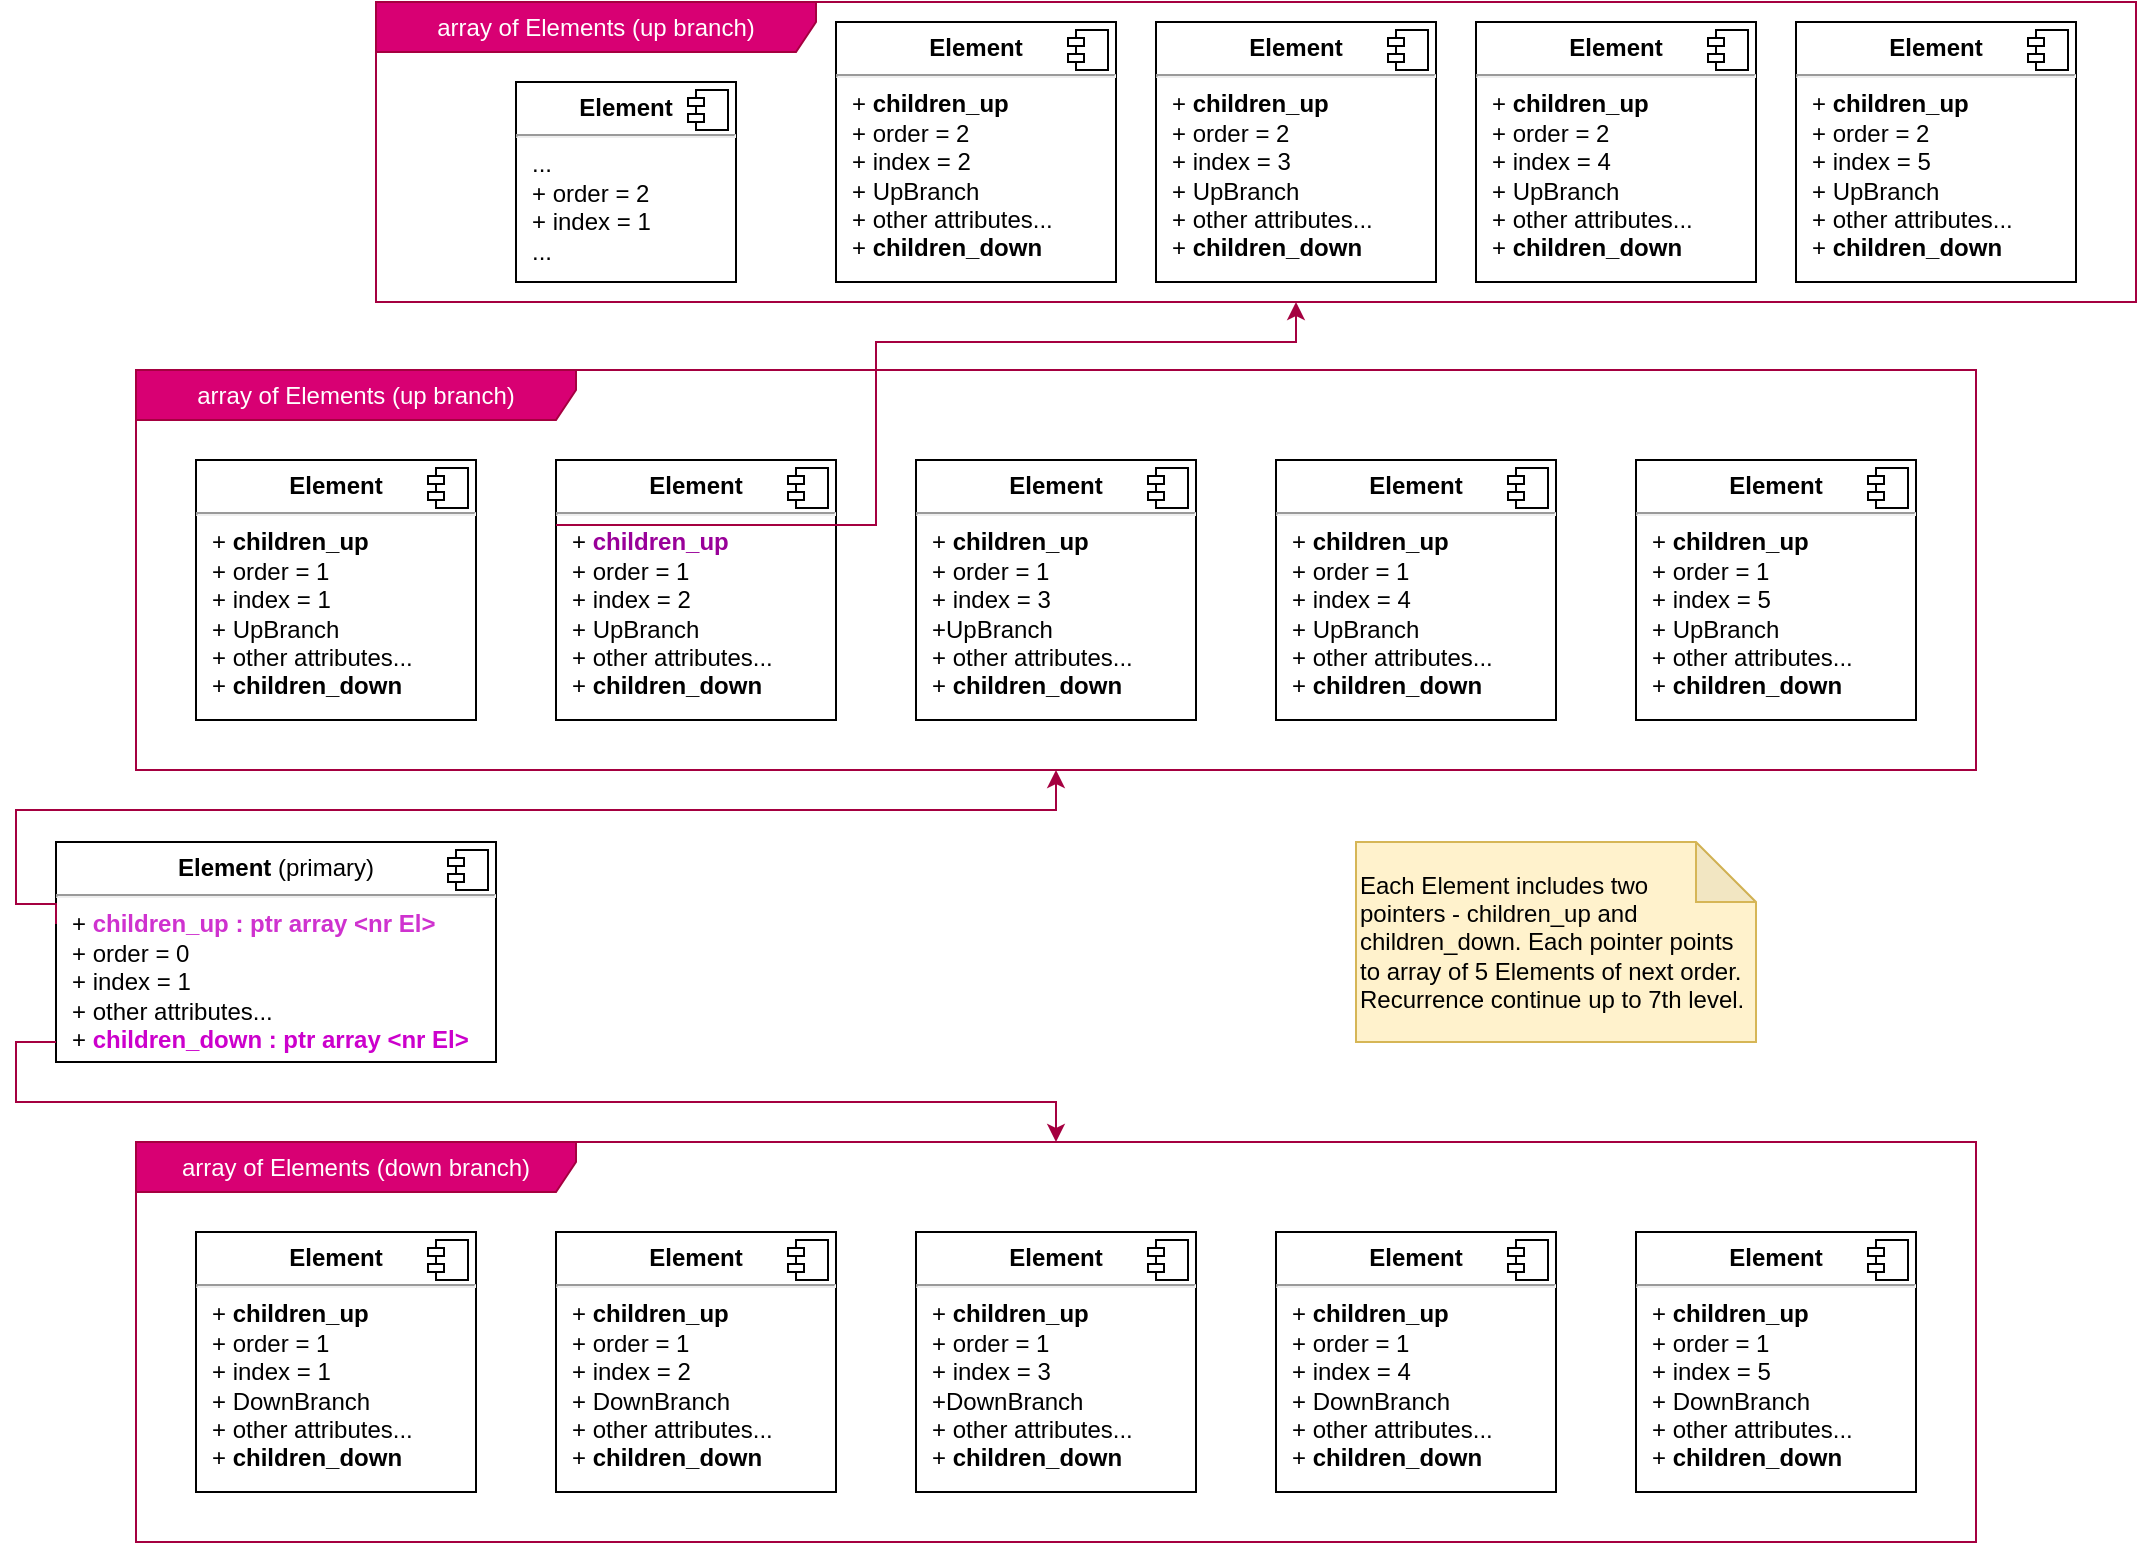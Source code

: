 <mxfile version="22.1.16" type="device">
  <diagram name="Page-1" id="CIXBORyDWbaOjrX8xBr2">
    <mxGraphModel dx="1364" dy="843" grid="1" gridSize="10" guides="1" tooltips="1" connect="1" arrows="1" fold="1" page="1" pageScale="1" pageWidth="1169" pageHeight="827" background="none" math="0" shadow="0">
      <root>
        <mxCell id="0" />
        <mxCell id="1" parent="0" />
        <mxCell id="R3KGfR47Vl5QDTr6S6DE-4" value="&lt;p style=&quot;margin:0px;margin-top:6px;text-align:center;&quot;&gt;&lt;b&gt;Element &lt;/b&gt;(primary)&lt;/p&gt;&lt;hr&gt;&lt;p style=&quot;margin:0px;margin-left:8px;&quot;&gt;+ &lt;b&gt;&lt;font color=&quot;#cf32cf&quot;&gt;children_up : ptr array &amp;lt;nr El&amp;gt;&lt;/font&gt;&lt;/b&gt;&lt;/p&gt;&lt;p style=&quot;margin:0px;margin-left:8px;&quot;&gt;+ order = 0&lt;/p&gt;&lt;p style=&quot;margin:0px;margin-left:8px;&quot;&gt;+ index = 1&lt;/p&gt;&lt;p style=&quot;margin:0px;margin-left:8px;&quot;&gt;+ other attributes...&lt;br&gt;+&amp;nbsp;&lt;b&gt;&lt;font color=&quot;#cc00cc&quot;&gt;children_down : ptr array &amp;lt;nr El&amp;gt;&lt;/font&gt;&lt;/b&gt;&lt;/p&gt;" style="align=left;overflow=fill;html=1;dropTarget=0;whiteSpace=wrap;" vertex="1" parent="1">
          <mxGeometry x="70" y="450" width="220" height="110" as="geometry" />
        </mxCell>
        <mxCell id="R3KGfR47Vl5QDTr6S6DE-5" value="" style="shape=component;jettyWidth=8;jettyHeight=4;" vertex="1" parent="R3KGfR47Vl5QDTr6S6DE-4">
          <mxGeometry x="1" width="20" height="20" relative="1" as="geometry">
            <mxPoint x="-24" y="4" as="offset" />
          </mxGeometry>
        </mxCell>
        <mxCell id="R3KGfR47Vl5QDTr6S6DE-8" value="&lt;p style=&quot;margin:0px;margin-top:6px;text-align:center;&quot;&gt;&lt;b&gt;Element&lt;/b&gt;&lt;/p&gt;&lt;hr&gt;&lt;p style=&quot;margin:0px;margin-left:8px;&quot;&gt;+ &lt;b&gt;children_up&lt;/b&gt;&lt;/p&gt;&lt;p style=&quot;margin:0px;margin-left:8px;&quot;&gt;+ order = 1&lt;/p&gt;&lt;p style=&quot;margin:0px;margin-left:8px;&quot;&gt;+ index = 1&lt;/p&gt;&lt;p style=&quot;margin:0px;margin-left:8px;&quot;&gt;+ UpBranch&lt;/p&gt;&lt;p style=&quot;margin:0px;margin-left:8px;&quot;&gt;+ other attributes...&lt;br&gt;+&amp;nbsp;&lt;b&gt;children_down&lt;/b&gt;&lt;/p&gt;" style="align=left;overflow=fill;html=1;dropTarget=0;whiteSpace=wrap;" vertex="1" parent="1">
          <mxGeometry x="140" y="259" width="140" height="130" as="geometry" />
        </mxCell>
        <mxCell id="R3KGfR47Vl5QDTr6S6DE-9" value="" style="shape=component;jettyWidth=8;jettyHeight=4;" vertex="1" parent="R3KGfR47Vl5QDTr6S6DE-8">
          <mxGeometry x="1" width="20" height="20" relative="1" as="geometry">
            <mxPoint x="-24" y="4" as="offset" />
          </mxGeometry>
        </mxCell>
        <mxCell id="R3KGfR47Vl5QDTr6S6DE-10" value="&lt;p style=&quot;margin:0px;margin-top:6px;text-align:center;&quot;&gt;&lt;b&gt;Element&lt;/b&gt;&lt;/p&gt;&lt;hr&gt;&lt;p style=&quot;margin:0px;margin-left:8px;&quot;&gt;+ &lt;b&gt;&lt;font color=&quot;#990099&quot;&gt;children_up&lt;/font&gt;&lt;/b&gt;&lt;/p&gt;&lt;p style=&quot;margin:0px;margin-left:8px;&quot;&gt;+ order = 1&lt;/p&gt;&lt;p style=&quot;margin:0px;margin-left:8px;&quot;&gt;+ index = 2&lt;/p&gt;&lt;p style=&quot;margin:0px;margin-left:8px;&quot;&gt;+ UpBranch&lt;/p&gt;&lt;p style=&quot;margin:0px;margin-left:8px;&quot;&gt;+ other attributes...&lt;br&gt;+&amp;nbsp;&lt;b&gt;children_down&lt;/b&gt;&lt;/p&gt;" style="align=left;overflow=fill;html=1;dropTarget=0;whiteSpace=wrap;" vertex="1" parent="1">
          <mxGeometry x="320" y="259" width="140" height="130" as="geometry" />
        </mxCell>
        <mxCell id="R3KGfR47Vl5QDTr6S6DE-11" value="" style="shape=component;jettyWidth=8;jettyHeight=4;" vertex="1" parent="R3KGfR47Vl5QDTr6S6DE-10">
          <mxGeometry x="1" width="20" height="20" relative="1" as="geometry">
            <mxPoint x="-24" y="4" as="offset" />
          </mxGeometry>
        </mxCell>
        <mxCell id="R3KGfR47Vl5QDTr6S6DE-12" value="&lt;p style=&quot;margin:0px;margin-top:6px;text-align:center;&quot;&gt;&lt;b&gt;Element&lt;/b&gt;&lt;/p&gt;&lt;hr&gt;&lt;p style=&quot;margin:0px;margin-left:8px;&quot;&gt;+ &lt;b&gt;children_up&lt;/b&gt;&lt;/p&gt;&lt;p style=&quot;margin:0px;margin-left:8px;&quot;&gt;+ order = 1&lt;/p&gt;&lt;p style=&quot;margin:0px;margin-left:8px;&quot;&gt;+ index = 3&lt;/p&gt;&lt;p style=&quot;margin:0px;margin-left:8px;&quot;&gt;+UpBranch&lt;/p&gt;&lt;p style=&quot;margin:0px;margin-left:8px;&quot;&gt;+ other attributes...&lt;br&gt;+&amp;nbsp;&lt;b&gt;children_down&lt;/b&gt;&lt;/p&gt;" style="align=left;overflow=fill;html=1;dropTarget=0;whiteSpace=wrap;" vertex="1" parent="1">
          <mxGeometry x="500" y="259" width="140" height="130" as="geometry" />
        </mxCell>
        <mxCell id="R3KGfR47Vl5QDTr6S6DE-13" value="" style="shape=component;jettyWidth=8;jettyHeight=4;" vertex="1" parent="R3KGfR47Vl5QDTr6S6DE-12">
          <mxGeometry x="1" width="20" height="20" relative="1" as="geometry">
            <mxPoint x="-24" y="4" as="offset" />
          </mxGeometry>
        </mxCell>
        <mxCell id="R3KGfR47Vl5QDTr6S6DE-14" value="&lt;p style=&quot;margin:0px;margin-top:6px;text-align:center;&quot;&gt;&lt;b&gt;Element&lt;/b&gt;&lt;/p&gt;&lt;hr&gt;&lt;p style=&quot;margin:0px;margin-left:8px;&quot;&gt;+ &lt;b&gt;children_up&lt;/b&gt;&lt;/p&gt;&lt;p style=&quot;margin:0px;margin-left:8px;&quot;&gt;+ order = 1&lt;/p&gt;&lt;p style=&quot;margin:0px;margin-left:8px;&quot;&gt;+ index = 4&lt;/p&gt;&lt;p style=&quot;margin:0px;margin-left:8px;&quot;&gt;+ UpBranch&lt;/p&gt;&lt;p style=&quot;margin:0px;margin-left:8px;&quot;&gt;+ other attributes...&lt;br&gt;+&amp;nbsp;&lt;b&gt;children_down&lt;/b&gt;&lt;/p&gt;" style="align=left;overflow=fill;html=1;dropTarget=0;whiteSpace=wrap;" vertex="1" parent="1">
          <mxGeometry x="680" y="259" width="140" height="130" as="geometry" />
        </mxCell>
        <mxCell id="R3KGfR47Vl5QDTr6S6DE-15" value="" style="shape=component;jettyWidth=8;jettyHeight=4;" vertex="1" parent="R3KGfR47Vl5QDTr6S6DE-14">
          <mxGeometry x="1" width="20" height="20" relative="1" as="geometry">
            <mxPoint x="-24" y="4" as="offset" />
          </mxGeometry>
        </mxCell>
        <mxCell id="R3KGfR47Vl5QDTr6S6DE-18" value="array of Elements (up branch)" style="shape=umlFrame;whiteSpace=wrap;html=1;pointerEvents=0;fillColor=#d80073;strokeColor=#A50040;width=220;height=25;fontColor=#ffffff;" vertex="1" parent="1">
          <mxGeometry x="110" y="214" width="920" height="200" as="geometry" />
        </mxCell>
        <mxCell id="R3KGfR47Vl5QDTr6S6DE-16" value="&lt;p style=&quot;margin:0px;margin-top:6px;text-align:center;&quot;&gt;&lt;b&gt;Element&lt;/b&gt;&lt;/p&gt;&lt;hr&gt;&lt;p style=&quot;margin:0px;margin-left:8px;&quot;&gt;+ &lt;b&gt;children_up&lt;/b&gt;&lt;/p&gt;&lt;p style=&quot;margin:0px;margin-left:8px;&quot;&gt;+ order = 1&lt;/p&gt;&lt;p style=&quot;margin:0px;margin-left:8px;&quot;&gt;+ index = 5&lt;/p&gt;&lt;p style=&quot;margin:0px;margin-left:8px;&quot;&gt;+ UpBranch&lt;/p&gt;&lt;p style=&quot;margin:0px;margin-left:8px;&quot;&gt;+ other attributes...&lt;br&gt;+&amp;nbsp;&lt;b&gt;children_down&lt;/b&gt;&lt;/p&gt;" style="align=left;overflow=fill;html=1;dropTarget=0;whiteSpace=wrap;" vertex="1" parent="1">
          <mxGeometry x="860" y="259" width="140" height="130" as="geometry" />
        </mxCell>
        <mxCell id="R3KGfR47Vl5QDTr6S6DE-17" value="" style="shape=component;jettyWidth=8;jettyHeight=4;" vertex="1" parent="R3KGfR47Vl5QDTr6S6DE-16">
          <mxGeometry x="1" width="20" height="20" relative="1" as="geometry">
            <mxPoint x="-24" y="4" as="offset" />
          </mxGeometry>
        </mxCell>
        <mxCell id="R3KGfR47Vl5QDTr6S6DE-20" style="edgeStyle=orthogonalEdgeStyle;rounded=0;orthogonalLoop=1;jettySize=auto;html=1;exitX=0;exitY=0.373;exitDx=0;exitDy=0;exitPerimeter=0;fillColor=#d80073;strokeColor=#A50040;" edge="1" parent="1" source="R3KGfR47Vl5QDTr6S6DE-4" target="R3KGfR47Vl5QDTr6S6DE-18">
          <mxGeometry relative="1" as="geometry">
            <Array as="points">
              <mxPoint x="50" y="481" />
              <mxPoint x="50" y="434" />
              <mxPoint x="570" y="434" />
            </Array>
          </mxGeometry>
        </mxCell>
        <mxCell id="R3KGfR47Vl5QDTr6S6DE-21" value="&lt;p style=&quot;margin:0px;margin-top:6px;text-align:center;&quot;&gt;&lt;b&gt;Element&lt;/b&gt;&lt;/p&gt;&lt;hr&gt;&lt;p style=&quot;margin:0px;margin-left:8px;&quot;&gt;+ &lt;b&gt;children_up&lt;/b&gt;&lt;/p&gt;&lt;p style=&quot;margin:0px;margin-left:8px;&quot;&gt;+ order = 1&lt;/p&gt;&lt;p style=&quot;margin:0px;margin-left:8px;&quot;&gt;+ index = 1&lt;/p&gt;&lt;p style=&quot;margin:0px;margin-left:8px;&quot;&gt;+ DownBranch&lt;/p&gt;&lt;p style=&quot;margin:0px;margin-left:8px;&quot;&gt;+ other attributes...&lt;br&gt;+&amp;nbsp;&lt;b&gt;children_down&lt;/b&gt;&lt;/p&gt;" style="align=left;overflow=fill;html=1;dropTarget=0;whiteSpace=wrap;" vertex="1" parent="1">
          <mxGeometry x="140" y="645" width="140" height="130" as="geometry" />
        </mxCell>
        <mxCell id="R3KGfR47Vl5QDTr6S6DE-22" value="" style="shape=component;jettyWidth=8;jettyHeight=4;" vertex="1" parent="R3KGfR47Vl5QDTr6S6DE-21">
          <mxGeometry x="1" width="20" height="20" relative="1" as="geometry">
            <mxPoint x="-24" y="4" as="offset" />
          </mxGeometry>
        </mxCell>
        <mxCell id="R3KGfR47Vl5QDTr6S6DE-23" value="&lt;p style=&quot;margin:0px;margin-top:6px;text-align:center;&quot;&gt;&lt;b&gt;Element&lt;/b&gt;&lt;/p&gt;&lt;hr&gt;&lt;p style=&quot;margin:0px;margin-left:8px;&quot;&gt;+ &lt;b&gt;children_up&lt;/b&gt;&lt;/p&gt;&lt;p style=&quot;margin:0px;margin-left:8px;&quot;&gt;+ order = 1&lt;/p&gt;&lt;p style=&quot;margin:0px;margin-left:8px;&quot;&gt;+ index = 2&lt;/p&gt;&lt;p style=&quot;margin:0px;margin-left:8px;&quot;&gt;+ DownBranch&lt;/p&gt;&lt;p style=&quot;margin:0px;margin-left:8px;&quot;&gt;+ other attributes...&lt;br&gt;+&amp;nbsp;&lt;b&gt;children_down&lt;/b&gt;&lt;/p&gt;" style="align=left;overflow=fill;html=1;dropTarget=0;whiteSpace=wrap;" vertex="1" parent="1">
          <mxGeometry x="320" y="645" width="140" height="130" as="geometry" />
        </mxCell>
        <mxCell id="R3KGfR47Vl5QDTr6S6DE-24" value="" style="shape=component;jettyWidth=8;jettyHeight=4;" vertex="1" parent="R3KGfR47Vl5QDTr6S6DE-23">
          <mxGeometry x="1" width="20" height="20" relative="1" as="geometry">
            <mxPoint x="-24" y="4" as="offset" />
          </mxGeometry>
        </mxCell>
        <mxCell id="R3KGfR47Vl5QDTr6S6DE-25" value="&lt;p style=&quot;margin:0px;margin-top:6px;text-align:center;&quot;&gt;&lt;b&gt;Element&lt;/b&gt;&lt;/p&gt;&lt;hr&gt;&lt;p style=&quot;margin:0px;margin-left:8px;&quot;&gt;+ &lt;b&gt;children_up&lt;/b&gt;&lt;/p&gt;&lt;p style=&quot;margin:0px;margin-left:8px;&quot;&gt;+ order = 1&lt;/p&gt;&lt;p style=&quot;margin:0px;margin-left:8px;&quot;&gt;+ index = 3&lt;/p&gt;&lt;p style=&quot;margin:0px;margin-left:8px;&quot;&gt;+DownBranch&lt;/p&gt;&lt;p style=&quot;margin:0px;margin-left:8px;&quot;&gt;+ other attributes...&lt;br&gt;+&amp;nbsp;&lt;b&gt;children_down&lt;/b&gt;&lt;/p&gt;" style="align=left;overflow=fill;html=1;dropTarget=0;whiteSpace=wrap;" vertex="1" parent="1">
          <mxGeometry x="500" y="645" width="140" height="130" as="geometry" />
        </mxCell>
        <mxCell id="R3KGfR47Vl5QDTr6S6DE-26" value="" style="shape=component;jettyWidth=8;jettyHeight=4;" vertex="1" parent="R3KGfR47Vl5QDTr6S6DE-25">
          <mxGeometry x="1" width="20" height="20" relative="1" as="geometry">
            <mxPoint x="-24" y="4" as="offset" />
          </mxGeometry>
        </mxCell>
        <mxCell id="R3KGfR47Vl5QDTr6S6DE-27" value="&lt;p style=&quot;margin:0px;margin-top:6px;text-align:center;&quot;&gt;&lt;b&gt;Element&lt;/b&gt;&lt;/p&gt;&lt;hr&gt;&lt;p style=&quot;margin:0px;margin-left:8px;&quot;&gt;+ &lt;b&gt;children_up&lt;/b&gt;&lt;/p&gt;&lt;p style=&quot;margin:0px;margin-left:8px;&quot;&gt;+ order = 1&lt;/p&gt;&lt;p style=&quot;margin:0px;margin-left:8px;&quot;&gt;+ index = 4&lt;/p&gt;&lt;p style=&quot;margin:0px;margin-left:8px;&quot;&gt;+ DownBranch&lt;/p&gt;&lt;p style=&quot;margin:0px;margin-left:8px;&quot;&gt;+ other attributes...&lt;br&gt;+&amp;nbsp;&lt;b&gt;children_down&lt;/b&gt;&lt;/p&gt;" style="align=left;overflow=fill;html=1;dropTarget=0;whiteSpace=wrap;" vertex="1" parent="1">
          <mxGeometry x="680" y="645" width="140" height="130" as="geometry" />
        </mxCell>
        <mxCell id="R3KGfR47Vl5QDTr6S6DE-28" value="" style="shape=component;jettyWidth=8;jettyHeight=4;" vertex="1" parent="R3KGfR47Vl5QDTr6S6DE-27">
          <mxGeometry x="1" width="20" height="20" relative="1" as="geometry">
            <mxPoint x="-24" y="4" as="offset" />
          </mxGeometry>
        </mxCell>
        <mxCell id="R3KGfR47Vl5QDTr6S6DE-32" style="edgeStyle=orthogonalEdgeStyle;rounded=0;orthogonalLoop=1;jettySize=auto;html=1;fillColor=#d80073;strokeColor=#A50040;exitX=0;exitY=0.909;exitDx=0;exitDy=0;exitPerimeter=0;" edge="1" parent="1" source="R3KGfR47Vl5QDTr6S6DE-4" target="R3KGfR47Vl5QDTr6S6DE-29">
          <mxGeometry relative="1" as="geometry" />
        </mxCell>
        <mxCell id="R3KGfR47Vl5QDTr6S6DE-29" value="array of Elements (down branch)" style="shape=umlFrame;whiteSpace=wrap;html=1;pointerEvents=0;fillColor=#d80073;strokeColor=#A50040;width=220;height=25;fontColor=#ffffff;" vertex="1" parent="1">
          <mxGeometry x="110" y="600" width="920" height="200" as="geometry" />
        </mxCell>
        <mxCell id="R3KGfR47Vl5QDTr6S6DE-30" value="&lt;p style=&quot;margin:0px;margin-top:6px;text-align:center;&quot;&gt;&lt;b&gt;Element&lt;/b&gt;&lt;/p&gt;&lt;hr&gt;&lt;p style=&quot;margin:0px;margin-left:8px;&quot;&gt;+ &lt;b&gt;children_up&lt;/b&gt;&lt;/p&gt;&lt;p style=&quot;margin:0px;margin-left:8px;&quot;&gt;+ order = 1&lt;/p&gt;&lt;p style=&quot;margin:0px;margin-left:8px;&quot;&gt;+ index = 5&lt;/p&gt;&lt;p style=&quot;margin:0px;margin-left:8px;&quot;&gt;+ DownBranch&lt;/p&gt;&lt;p style=&quot;margin:0px;margin-left:8px;&quot;&gt;+ other attributes...&lt;br&gt;+&amp;nbsp;&lt;b&gt;children_down&lt;/b&gt;&lt;/p&gt;" style="align=left;overflow=fill;html=1;dropTarget=0;whiteSpace=wrap;" vertex="1" parent="1">
          <mxGeometry x="860" y="645" width="140" height="130" as="geometry" />
        </mxCell>
        <mxCell id="R3KGfR47Vl5QDTr6S6DE-31" value="" style="shape=component;jettyWidth=8;jettyHeight=4;" vertex="1" parent="R3KGfR47Vl5QDTr6S6DE-30">
          <mxGeometry x="1" width="20" height="20" relative="1" as="geometry">
            <mxPoint x="-24" y="4" as="offset" />
          </mxGeometry>
        </mxCell>
        <mxCell id="R3KGfR47Vl5QDTr6S6DE-48" style="edgeStyle=orthogonalEdgeStyle;rounded=0;orthogonalLoop=1;jettySize=auto;html=1;fillColor=#d80073;strokeColor=#A50040;exitX=0;exitY=0.25;exitDx=0;exitDy=0;" edge="1" parent="1" source="R3KGfR47Vl5QDTr6S6DE-10" target="R3KGfR47Vl5QDTr6S6DE-41">
          <mxGeometry relative="1" as="geometry">
            <Array as="points">
              <mxPoint x="480" y="292" />
              <mxPoint x="480" y="200" />
              <mxPoint x="690" y="200" />
            </Array>
          </mxGeometry>
        </mxCell>
        <mxCell id="R3KGfR47Vl5QDTr6S6DE-41" value="array of Elements (up branch)" style="shape=umlFrame;whiteSpace=wrap;html=1;pointerEvents=0;fillColor=#d80073;strokeColor=#A50040;width=220;height=25;fontColor=#ffffff;" vertex="1" parent="1">
          <mxGeometry x="230" y="30" width="880" height="150" as="geometry" />
        </mxCell>
        <mxCell id="R3KGfR47Vl5QDTr6S6DE-44" value="&lt;p style=&quot;margin:0px;margin-top:6px;text-align:center;&quot;&gt;&lt;b&gt;Element&lt;/b&gt;&lt;/p&gt;&lt;hr&gt;&lt;p style=&quot;margin:0px;margin-left:8px;&quot;&gt;+ &lt;b&gt;children_up&lt;/b&gt;&lt;/p&gt;&lt;p style=&quot;margin:0px;margin-left:8px;&quot;&gt;+ order = 2&lt;/p&gt;&lt;p style=&quot;margin:0px;margin-left:8px;&quot;&gt;+ index = 2&lt;/p&gt;&lt;p style=&quot;margin:0px;margin-left:8px;&quot;&gt;+ UpBranch&lt;/p&gt;&lt;p style=&quot;margin:0px;margin-left:8px;&quot;&gt;+ other attributes...&lt;br&gt;+&amp;nbsp;&lt;b&gt;children_down&lt;/b&gt;&lt;/p&gt;" style="align=left;overflow=fill;html=1;dropTarget=0;whiteSpace=wrap;" vertex="1" parent="1">
          <mxGeometry x="460" y="40" width="140" height="130" as="geometry" />
        </mxCell>
        <mxCell id="R3KGfR47Vl5QDTr6S6DE-45" value="" style="shape=component;jettyWidth=8;jettyHeight=4;" vertex="1" parent="R3KGfR47Vl5QDTr6S6DE-44">
          <mxGeometry x="1" width="20" height="20" relative="1" as="geometry">
            <mxPoint x="-24" y="4" as="offset" />
          </mxGeometry>
        </mxCell>
        <mxCell id="R3KGfR47Vl5QDTr6S6DE-46" value="&lt;p style=&quot;margin:0px;margin-top:6px;text-align:center;&quot;&gt;&lt;b&gt;Element&lt;/b&gt;&lt;/p&gt;&lt;hr&gt;&lt;p style=&quot;margin:0px;margin-left:8px;&quot;&gt;...&lt;/p&gt;&lt;p style=&quot;margin:0px;margin-left:8px;&quot;&gt;+ order = 2&lt;/p&gt;&lt;p style=&quot;margin:0px;margin-left:8px;&quot;&gt;+ index = 1&lt;/p&gt;&lt;p style=&quot;margin:0px;margin-left:8px;&quot;&gt;...&lt;/p&gt;" style="align=left;overflow=fill;html=1;dropTarget=0;whiteSpace=wrap;" vertex="1" parent="1">
          <mxGeometry x="300" y="70" width="110" height="100" as="geometry" />
        </mxCell>
        <mxCell id="R3KGfR47Vl5QDTr6S6DE-47" value="" style="shape=component;jettyWidth=8;jettyHeight=4;" vertex="1" parent="R3KGfR47Vl5QDTr6S6DE-46">
          <mxGeometry x="1" width="20" height="20" relative="1" as="geometry">
            <mxPoint x="-24" y="4" as="offset" />
          </mxGeometry>
        </mxCell>
        <mxCell id="R3KGfR47Vl5QDTr6S6DE-49" value="&lt;p style=&quot;margin:0px;margin-top:6px;text-align:center;&quot;&gt;&lt;b&gt;Element&lt;/b&gt;&lt;/p&gt;&lt;hr&gt;&lt;p style=&quot;margin:0px;margin-left:8px;&quot;&gt;+ &lt;b&gt;children_up&lt;/b&gt;&lt;/p&gt;&lt;p style=&quot;margin:0px;margin-left:8px;&quot;&gt;+ order = 2&lt;/p&gt;&lt;p style=&quot;margin:0px;margin-left:8px;&quot;&gt;+ index = 3&lt;/p&gt;&lt;p style=&quot;margin:0px;margin-left:8px;&quot;&gt;+ UpBranch&lt;/p&gt;&lt;p style=&quot;margin:0px;margin-left:8px;&quot;&gt;+ other attributes...&lt;br&gt;+&amp;nbsp;&lt;b&gt;children_down&lt;/b&gt;&lt;/p&gt;" style="align=left;overflow=fill;html=1;dropTarget=0;whiteSpace=wrap;" vertex="1" parent="1">
          <mxGeometry x="620" y="40" width="140" height="130" as="geometry" />
        </mxCell>
        <mxCell id="R3KGfR47Vl5QDTr6S6DE-50" value="" style="shape=component;jettyWidth=8;jettyHeight=4;" vertex="1" parent="R3KGfR47Vl5QDTr6S6DE-49">
          <mxGeometry x="1" width="20" height="20" relative="1" as="geometry">
            <mxPoint x="-24" y="4" as="offset" />
          </mxGeometry>
        </mxCell>
        <mxCell id="R3KGfR47Vl5QDTr6S6DE-51" value="&lt;p style=&quot;margin:0px;margin-top:6px;text-align:center;&quot;&gt;&lt;b&gt;Element&lt;/b&gt;&lt;/p&gt;&lt;hr&gt;&lt;p style=&quot;margin:0px;margin-left:8px;&quot;&gt;+ &lt;b&gt;children_up&lt;/b&gt;&lt;/p&gt;&lt;p style=&quot;margin:0px;margin-left:8px;&quot;&gt;+ order = 2&lt;/p&gt;&lt;p style=&quot;margin:0px;margin-left:8px;&quot;&gt;+ index = 4&lt;/p&gt;&lt;p style=&quot;margin:0px;margin-left:8px;&quot;&gt;+ UpBranch&lt;/p&gt;&lt;p style=&quot;margin:0px;margin-left:8px;&quot;&gt;+ other attributes...&lt;br&gt;+&amp;nbsp;&lt;b&gt;children_down&lt;/b&gt;&lt;/p&gt;" style="align=left;overflow=fill;html=1;dropTarget=0;whiteSpace=wrap;" vertex="1" parent="1">
          <mxGeometry x="780" y="40" width="140" height="130" as="geometry" />
        </mxCell>
        <mxCell id="R3KGfR47Vl5QDTr6S6DE-52" value="" style="shape=component;jettyWidth=8;jettyHeight=4;" vertex="1" parent="R3KGfR47Vl5QDTr6S6DE-51">
          <mxGeometry x="1" width="20" height="20" relative="1" as="geometry">
            <mxPoint x="-24" y="4" as="offset" />
          </mxGeometry>
        </mxCell>
        <mxCell id="R3KGfR47Vl5QDTr6S6DE-54" value="&lt;p style=&quot;margin:0px;margin-top:6px;text-align:center;&quot;&gt;&lt;b&gt;Element&lt;/b&gt;&lt;/p&gt;&lt;hr&gt;&lt;p style=&quot;margin:0px;margin-left:8px;&quot;&gt;+ &lt;b&gt;children_up&lt;/b&gt;&lt;/p&gt;&lt;p style=&quot;margin:0px;margin-left:8px;&quot;&gt;+ order = 2&lt;/p&gt;&lt;p style=&quot;margin:0px;margin-left:8px;&quot;&gt;+ index = 5&lt;/p&gt;&lt;p style=&quot;margin:0px;margin-left:8px;&quot;&gt;+ UpBranch&lt;/p&gt;&lt;p style=&quot;margin:0px;margin-left:8px;&quot;&gt;+ other attributes...&lt;br&gt;+&amp;nbsp;&lt;b&gt;children_down&lt;/b&gt;&lt;/p&gt;" style="align=left;overflow=fill;html=1;dropTarget=0;whiteSpace=wrap;" vertex="1" parent="1">
          <mxGeometry x="940" y="40" width="140" height="130" as="geometry" />
        </mxCell>
        <mxCell id="R3KGfR47Vl5QDTr6S6DE-55" value="" style="shape=component;jettyWidth=8;jettyHeight=4;" vertex="1" parent="R3KGfR47Vl5QDTr6S6DE-54">
          <mxGeometry x="1" width="20" height="20" relative="1" as="geometry">
            <mxPoint x="-24" y="4" as="offset" />
          </mxGeometry>
        </mxCell>
        <mxCell id="R3KGfR47Vl5QDTr6S6DE-56" value="Each Element includes two &lt;br&gt;pointers - children_up and children_down. Each pointer points to array of 5 Elements of next order.&lt;br&gt;Recurrence continue up to 7th level." style="shape=note;whiteSpace=wrap;html=1;backgroundOutline=1;darkOpacity=0.05;align=left;fillColor=#fff2cc;strokeColor=#d6b656;" vertex="1" parent="1">
          <mxGeometry x="720" y="450" width="200" height="100" as="geometry" />
        </mxCell>
      </root>
    </mxGraphModel>
  </diagram>
</mxfile>
